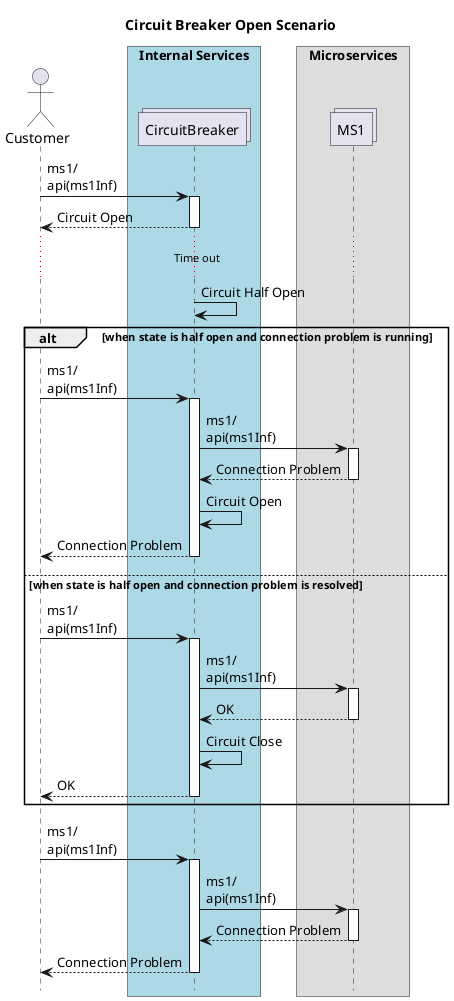 @startuml CustomerRegistrationScenario
!pragma teoz true

title "Circuit Breaker Open Scenario"

hide footbox
actor Customer


box "Internal Services" #LightBlue
collections CircuitBreaker
end box

box "Microservices"
collections MS1
end box

Customer -> CircuitBreaker ++ : ms1/\napi(ms1Inf)
return Circuit Open

...Time out...
CircuitBreaker -> CircuitBreaker: Circuit Half Open

alt when state is half open and connection problem is running
Customer -> CircuitBreaker ++ : ms1/\napi(ms1Inf)
CircuitBreaker -> MS1 ++ : ms1/\napi(ms1Inf)
return Connection Problem
CircuitBreaker -> CircuitBreaker: Circuit Open
return Connection Problem

else when state is half open and connection problem is resolved
Customer -> CircuitBreaker ++ : ms1/\napi(ms1Inf)
CircuitBreaker -> MS1 ++ : ms1/\napi(ms1Inf)
return OK
CircuitBreaker -> CircuitBreaker: Circuit Close
return OK
end



Customer -> CircuitBreaker ++ : ms1/\napi(ms1Inf)
CircuitBreaker -> MS1 ++ : ms1/\napi(ms1Inf)
return Connection Problem
return Connection Problem






@enduml